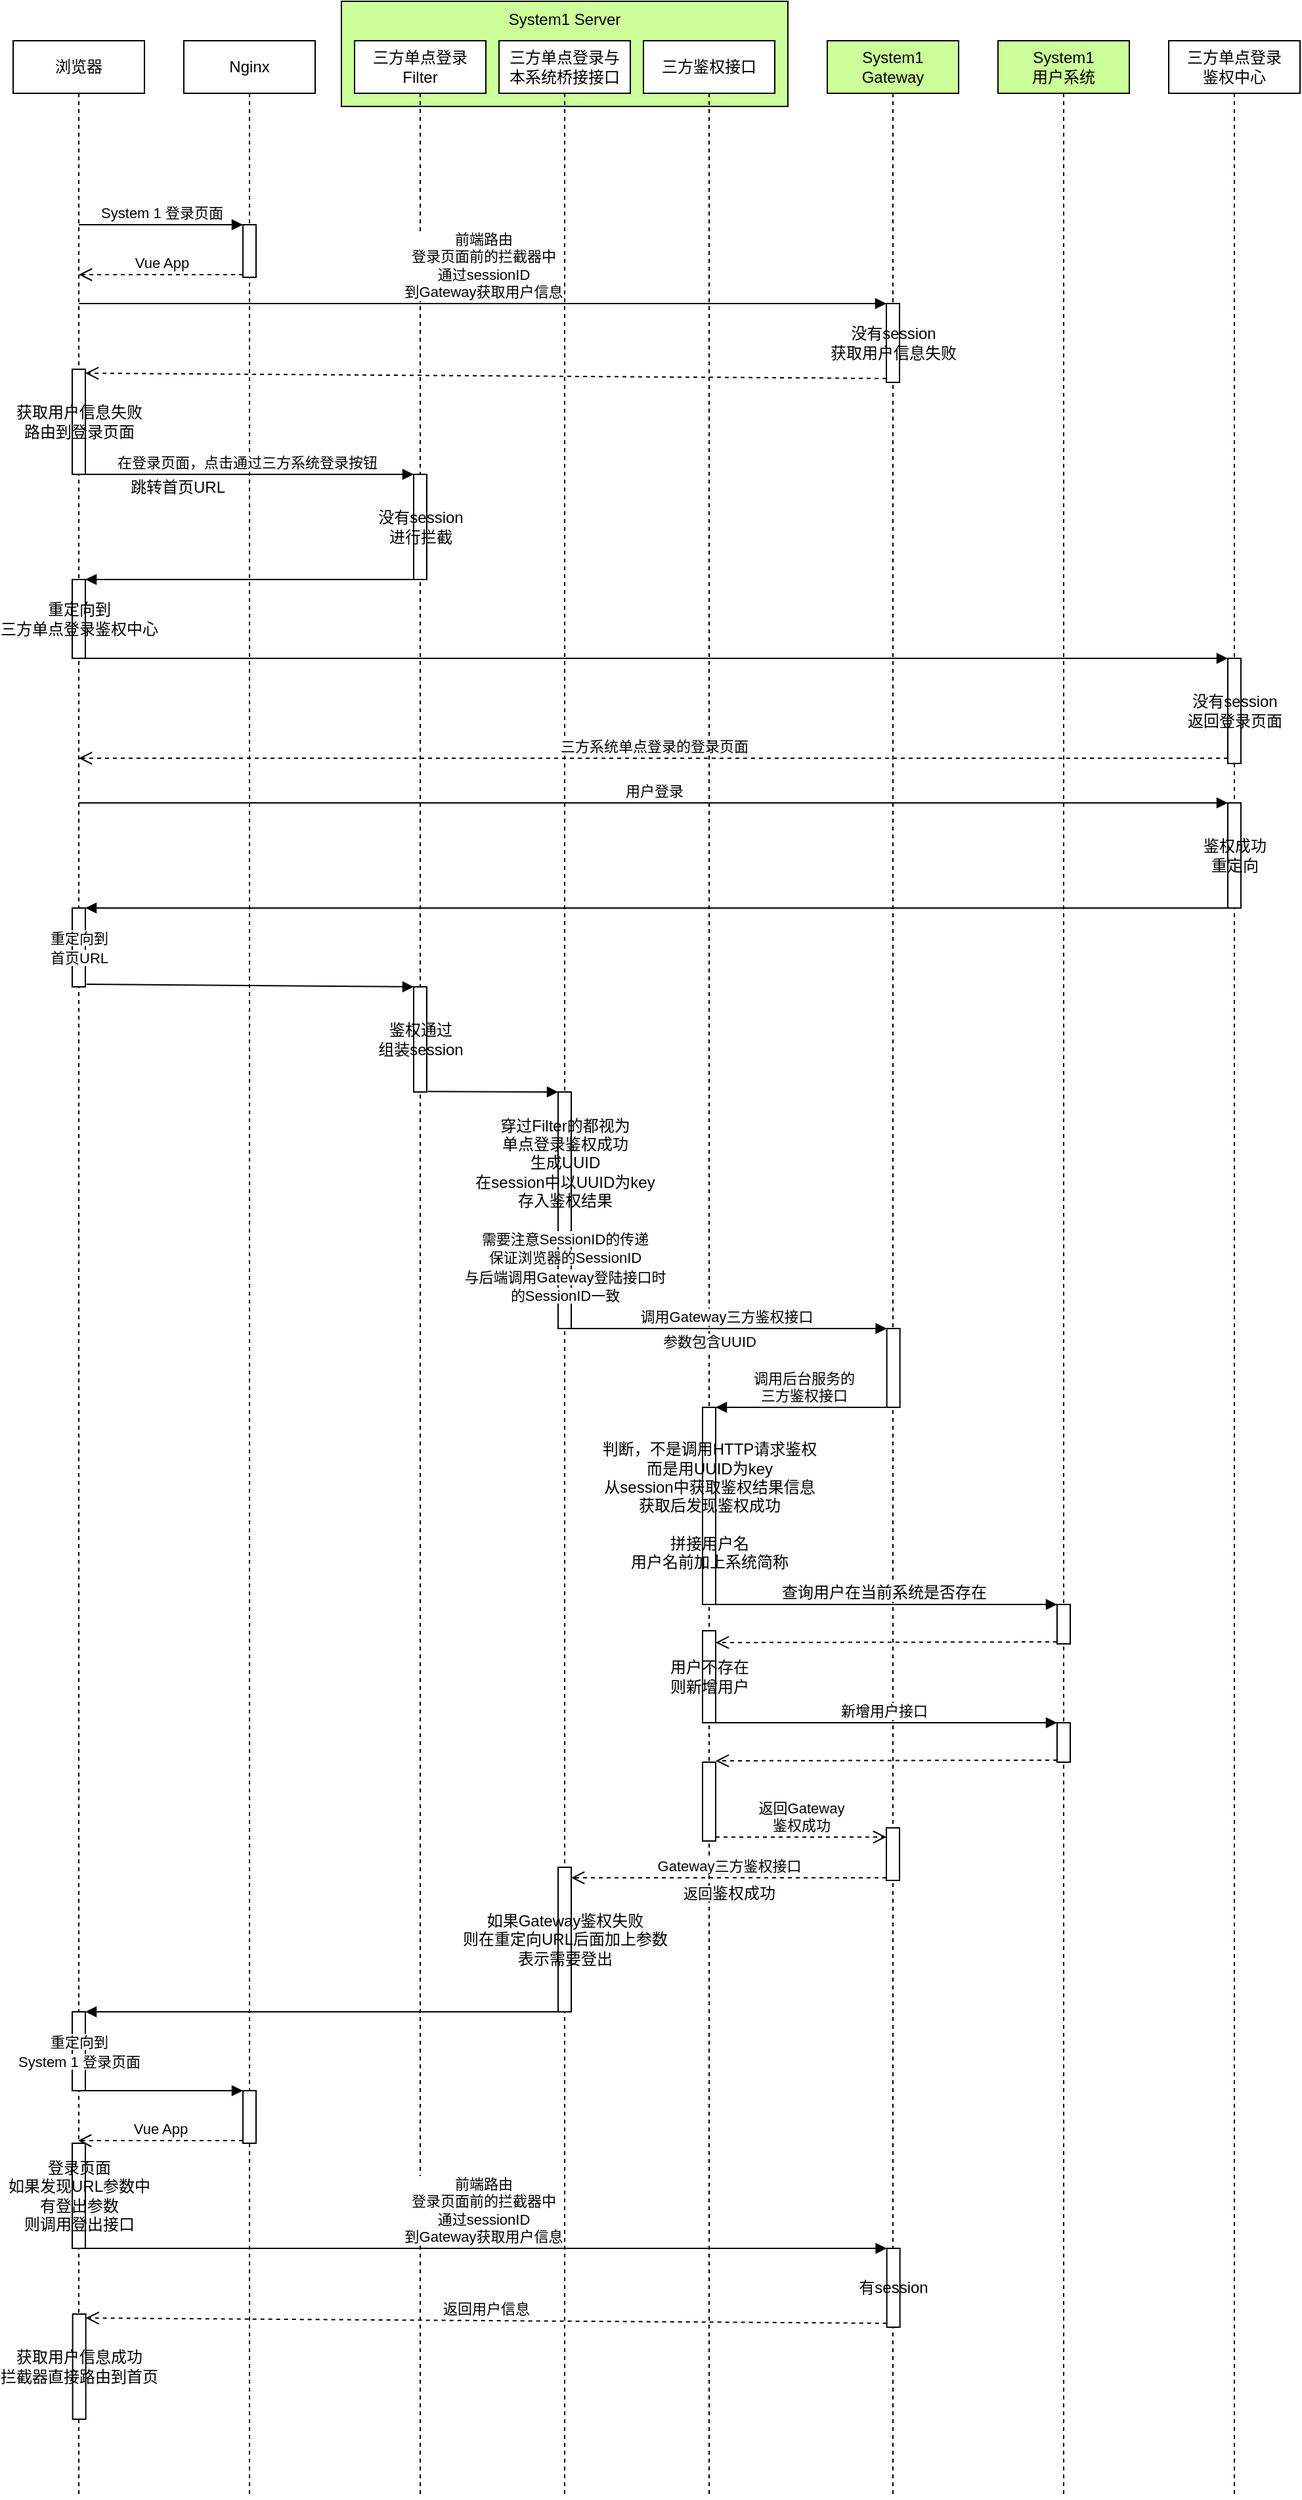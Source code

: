 <mxfile version="14.4.4" type="github">
  <diagram id="dh1iSAnI9LNPIimuFHRk" name="第 1 页">
    <mxGraphModel dx="1102" dy="1723" grid="1" gridSize="10" guides="1" tooltips="1" connect="1" arrows="1" fold="1" page="1" pageScale="1" pageWidth="827" pageHeight="1169" math="0" shadow="0">
      <root>
        <mxCell id="0" />
        <mxCell id="1" parent="0" />
        <mxCell id="u6yMv0zxOhqang4DAun9-123" value="" style="html=1;verticalAlign=bottom;endArrow=open;dashed=1;endSize=8;exitX=0;exitY=0.95;" parent="1" source="u6yMv0zxOhqang4DAun9-121" edge="1">
          <mxGeometry relative="1" as="geometry">
            <mxPoint x="605" y="1279" as="targetPoint" />
          </mxGeometry>
        </mxCell>
        <mxCell id="u6yMv0zxOhqang4DAun9-3" value="System1 Server" style="rounded=0;whiteSpace=wrap;html=1;verticalAlign=top;fillColor=#CCFF99;" parent="1" vertex="1">
          <mxGeometry x="320" y="-60" width="340" height="80" as="geometry" />
        </mxCell>
        <mxCell id="Or9v4SIIAj_S2g1zX2Sr-3" value="浏览器" style="shape=umlLifeline;perimeter=lifelinePerimeter;whiteSpace=wrap;html=1;container=0;collapsible=0;recursiveResize=0;outlineConnect=0;" parent="1" vertex="1">
          <mxGeometry x="70" y="-30" width="100" height="1870" as="geometry" />
        </mxCell>
        <mxCell id="Or9v4SIIAj_S2g1zX2Sr-7" value="Nginx" style="shape=umlLifeline;perimeter=lifelinePerimeter;whiteSpace=wrap;html=1;container=0;collapsible=0;recursiveResize=0;outlineConnect=0;" parent="1" vertex="1">
          <mxGeometry x="200" y="-30" width="100" height="1870" as="geometry" />
        </mxCell>
        <mxCell id="Or9v4SIIAj_S2g1zX2Sr-8" value="三方单点登录&lt;br&gt;Filter" style="shape=umlLifeline;perimeter=lifelinePerimeter;whiteSpace=wrap;html=1;container=0;collapsible=0;recursiveResize=0;outlineConnect=0;" parent="1" vertex="1">
          <mxGeometry x="330" y="-30" width="100" height="1870" as="geometry" />
        </mxCell>
        <mxCell id="Or9v4SIIAj_S2g1zX2Sr-9" value="三方单点登录与&lt;br&gt;本系统桥接接口" style="shape=umlLifeline;perimeter=lifelinePerimeter;whiteSpace=wrap;html=1;container=0;collapsible=0;recursiveResize=0;outlineConnect=0;" parent="1" vertex="1">
          <mxGeometry x="440" y="-30" width="100" height="1870" as="geometry" />
        </mxCell>
        <mxCell id="Or9v4SIIAj_S2g1zX2Sr-10" value="三方单点登录&lt;br&gt;鉴权中心" style="shape=umlLifeline;perimeter=lifelinePerimeter;whiteSpace=wrap;html=1;container=0;collapsible=0;recursiveResize=0;outlineConnect=0;" parent="1" vertex="1">
          <mxGeometry x="950" y="-30" width="100" height="1870" as="geometry" />
        </mxCell>
        <mxCell id="u6yMv0zxOhqang4DAun9-16" value="在登录页面，点击通过三方系统登录按钮" style="html=1;verticalAlign=bottom;endArrow=block;entryX=0;entryY=0;" parent="1" source="Or9v4SIIAj_S2g1zX2Sr-3" target="u6yMv0zxOhqang4DAun9-15" edge="1">
          <mxGeometry relative="1" as="geometry">
            <mxPoint x="305" y="300" as="sourcePoint" />
          </mxGeometry>
        </mxCell>
        <mxCell id="u6yMv0zxOhqang4DAun9-19" value="跳转首页URL" style="text;html=1;align=center;verticalAlign=middle;resizable=0;points=[];autosize=1;" parent="1" vertex="1">
          <mxGeometry x="150" y="300" width="90" height="20" as="geometry" />
        </mxCell>
        <mxCell id="u6yMv0zxOhqang4DAun9-21" value="" style="html=1;verticalAlign=bottom;endArrow=block;entryX=1;entryY=0;" parent="1" source="Or9v4SIIAj_S2g1zX2Sr-8" target="u6yMv0zxOhqang4DAun9-20" edge="1">
          <mxGeometry relative="1" as="geometry">
            <mxPoint x="185" y="380" as="sourcePoint" />
          </mxGeometry>
        </mxCell>
        <mxCell id="u6yMv0zxOhqang4DAun9-24" value="" style="html=1;verticalAlign=bottom;endArrow=block;entryX=0;entryY=0;" parent="1" source="Or9v4SIIAj_S2g1zX2Sr-3" target="u6yMv0zxOhqang4DAun9-23" edge="1">
          <mxGeometry relative="1" as="geometry">
            <mxPoint x="565" y="440" as="sourcePoint" />
          </mxGeometry>
        </mxCell>
        <mxCell id="u6yMv0zxOhqang4DAun9-25" value="三方系统单点登录的登录页面" style="html=1;verticalAlign=bottom;endArrow=open;dashed=1;endSize=8;exitX=0;exitY=0.95;" parent="1" source="u6yMv0zxOhqang4DAun9-23" target="Or9v4SIIAj_S2g1zX2Sr-3" edge="1">
          <mxGeometry relative="1" as="geometry">
            <mxPoint x="565" y="516" as="targetPoint" />
          </mxGeometry>
        </mxCell>
        <mxCell id="u6yMv0zxOhqang4DAun9-28" value="用户登录" style="html=1;verticalAlign=bottom;endArrow=block;entryX=0;entryY=0;" parent="1" source="Or9v4SIIAj_S2g1zX2Sr-3" target="u6yMv0zxOhqang4DAun9-27" edge="1">
          <mxGeometry relative="1" as="geometry">
            <mxPoint x="565" y="550" as="sourcePoint" />
          </mxGeometry>
        </mxCell>
        <mxCell id="u6yMv0zxOhqang4DAun9-49" value="" style="html=1;verticalAlign=bottom;endArrow=block;entryX=1;entryY=0;" parent="1" source="Or9v4SIIAj_S2g1zX2Sr-10" target="u6yMv0zxOhqang4DAun9-48" edge="1">
          <mxGeometry relative="1" as="geometry">
            <mxPoint x="185" y="630" as="sourcePoint" />
          </mxGeometry>
        </mxCell>
        <mxCell id="u6yMv0zxOhqang4DAun9-53" value="System1&lt;br&gt;Gateway" style="shape=umlLifeline;perimeter=lifelinePerimeter;whiteSpace=wrap;html=1;container=0;collapsible=0;recursiveResize=0;outlineConnect=0;fillColor=#CCFF99;" parent="1" vertex="1">
          <mxGeometry x="690" y="-30" width="100" height="1870" as="geometry" />
        </mxCell>
        <mxCell id="u6yMv0zxOhqang4DAun9-59" value="三方鉴权接口" style="shape=umlLifeline;perimeter=lifelinePerimeter;whiteSpace=wrap;html=1;container=0;collapsible=0;recursiveResize=0;outlineConnect=0;" parent="1" vertex="1">
          <mxGeometry x="550" y="-30" width="100" height="1870" as="geometry" />
        </mxCell>
        <mxCell id="u6yMv0zxOhqang4DAun9-81" value="" style="html=1;verticalAlign=bottom;endArrow=block;entryX=0;entryY=0;exitX=1.083;exitY=0.967;exitDx=0;exitDy=0;exitPerimeter=0;" parent="1" source="u6yMv0zxOhqang4DAun9-48" target="u6yMv0zxOhqang4DAun9-80" edge="1">
          <mxGeometry relative="1" as="geometry">
            <mxPoint x="305" y="690" as="sourcePoint" />
          </mxGeometry>
        </mxCell>
        <mxCell id="u6yMv0zxOhqang4DAun9-84" value="" style="html=1;verticalAlign=bottom;endArrow=block;entryX=0;entryY=0;exitX=1.083;exitY=0.996;exitDx=0;exitDy=0;exitPerimeter=0;" parent="1" source="u6yMv0zxOhqang4DAun9-80" target="u6yMv0zxOhqang4DAun9-83" edge="1">
          <mxGeometry relative="1" as="geometry">
            <mxPoint x="415" y="770" as="sourcePoint" />
          </mxGeometry>
        </mxCell>
        <mxCell id="u6yMv0zxOhqang4DAun9-87" value="调用Gateway三方鉴权接口" style="html=1;verticalAlign=bottom;endArrow=block;entryX=0;entryY=0;" parent="1" target="u6yMv0zxOhqang4DAun9-86" edge="1">
          <mxGeometry relative="1" as="geometry">
            <mxPoint x="489.5" y="950" as="sourcePoint" />
          </mxGeometry>
        </mxCell>
        <mxCell id="u6yMv0zxOhqang4DAun9-92" value="参数包含UUID" style="edgeLabel;html=1;align=center;verticalAlign=middle;resizable=0;points=[];" parent="u6yMv0zxOhqang4DAun9-87" vertex="1" connectable="0">
          <mxGeometry x="0.156" y="-2" relative="1" as="geometry">
            <mxPoint x="-31.33" y="8" as="offset" />
          </mxGeometry>
        </mxCell>
        <mxCell id="u6yMv0zxOhqang4DAun9-90" value="调用后台服务的&lt;br&gt;三方鉴权接口" style="html=1;verticalAlign=bottom;endArrow=block;entryX=1;entryY=0;" parent="1" target="u6yMv0zxOhqang4DAun9-89" edge="1">
          <mxGeometry relative="1" as="geometry">
            <mxPoint x="739.5" y="1010" as="sourcePoint" />
          </mxGeometry>
        </mxCell>
        <mxCell id="u6yMv0zxOhqang4DAun9-105" value="System1&lt;br&gt;用户系统" style="shape=umlLifeline;perimeter=lifelinePerimeter;whiteSpace=wrap;html=1;container=0;collapsible=0;recursiveResize=0;outlineConnect=0;fillColor=#CCFF99;" parent="1" vertex="1">
          <mxGeometry x="820" y="-30" width="100" height="1870" as="geometry" />
        </mxCell>
        <mxCell id="u6yMv0zxOhqang4DAun9-114" value="&lt;span style=&quot;font-size: 12px ; background-color: rgb(248 , 249 , 250)&quot;&gt;查询用户在当前系统是否存在&lt;/span&gt;" style="html=1;verticalAlign=bottom;endArrow=block;entryX=0;entryY=0;" parent="1" target="u6yMv0zxOhqang4DAun9-113" edge="1">
          <mxGeometry relative="1" as="geometry">
            <mxPoint x="599.5" y="1160" as="sourcePoint" />
          </mxGeometry>
        </mxCell>
        <mxCell id="u6yMv0zxOhqang4DAun9-122" value="新增用户接口" style="html=1;verticalAlign=bottom;endArrow=block;entryX=0;entryY=0;" parent="1" target="u6yMv0zxOhqang4DAun9-121" edge="1">
          <mxGeometry relative="1" as="geometry">
            <mxPoint x="599.5" y="1250" as="sourcePoint" />
          </mxGeometry>
        </mxCell>
        <mxCell id="u6yMv0zxOhqang4DAun9-115" value="" style="html=1;verticalAlign=bottom;endArrow=open;dashed=1;endSize=8;exitX=0;exitY=0.95;" parent="1" source="u6yMv0zxOhqang4DAun9-113" edge="1">
          <mxGeometry relative="1" as="geometry">
            <mxPoint x="605" y="1189" as="targetPoint" />
          </mxGeometry>
        </mxCell>
        <mxCell id="u6yMv0zxOhqang4DAun9-139" value="Gateway三方鉴权接口" style="html=1;verticalAlign=bottom;endArrow=open;dashed=1;endSize=8;exitX=0;exitY=0.95;" parent="1" source="u6yMv0zxOhqang4DAun9-137" edge="1">
          <mxGeometry relative="1" as="geometry">
            <mxPoint x="495" y="1368" as="targetPoint" />
          </mxGeometry>
        </mxCell>
        <mxCell id="u6yMv0zxOhqang4DAun9-143" value="&lt;span style=&quot;font-size: 11px ; background-color: rgb(255 , 255 , 255)&quot;&gt;返回&lt;/span&gt;鉴权成功" style="text;html=1;align=center;verticalAlign=middle;resizable=0;points=[];autosize=1;" parent="1" vertex="1">
          <mxGeometry x="570" y="1370" width="90" height="20" as="geometry" />
        </mxCell>
        <mxCell id="u6yMv0zxOhqang4DAun9-145" value="" style="html=1;verticalAlign=bottom;endArrow=block;entryX=1;entryY=0;" parent="1" target="u6yMv0zxOhqang4DAun9-144" edge="1">
          <mxGeometry relative="1" as="geometry">
            <mxPoint x="489.5" y="1470" as="sourcePoint" />
          </mxGeometry>
        </mxCell>
        <mxCell id="u6yMv0zxOhqang4DAun9-20" value="重定向到&lt;br&gt;三方单点登录鉴权中心" style="html=1;points=[];perimeter=orthogonalPerimeter;" parent="1" vertex="1">
          <mxGeometry x="115" y="380" width="10" height="60" as="geometry" />
        </mxCell>
        <mxCell id="u6yMv0zxOhqang4DAun9-48" value="&lt;span style=&quot;font-size: 11px ; background-color: rgb(255 , 255 , 255)&quot;&gt;重定向到&lt;br&gt;首页URL&lt;/span&gt;" style="html=1;points=[];perimeter=orthogonalPerimeter;" parent="1" vertex="1">
          <mxGeometry x="115" y="630" width="10" height="60" as="geometry" />
        </mxCell>
        <mxCell id="u6yMv0zxOhqang4DAun9-144" value="&lt;span style=&quot;font-size: 11px ; background-color: rgb(255 , 255 , 255)&quot;&gt;重定向到&lt;br&gt;System 1 登录页面&lt;/span&gt;" style="html=1;points=[];perimeter=orthogonalPerimeter;fillColor=#FFFFFF;" parent="1" vertex="1">
          <mxGeometry x="115" y="1470" width="10" height="60" as="geometry" />
        </mxCell>
        <mxCell id="u6yMv0zxOhqang4DAun9-15" value="没有session&lt;br&gt;进行拦截" style="html=1;points=[];perimeter=orthogonalPerimeter;" parent="1" vertex="1">
          <mxGeometry x="375" y="300" width="10" height="80" as="geometry" />
        </mxCell>
        <mxCell id="u6yMv0zxOhqang4DAun9-80" value="鉴权通过&lt;br&gt;组装session" style="html=1;points=[];perimeter=orthogonalPerimeter;fillColor=#FFFFFF;" parent="1" vertex="1">
          <mxGeometry x="375" y="690" width="10" height="80" as="geometry" />
        </mxCell>
        <mxCell id="u6yMv0zxOhqang4DAun9-83" value="穿过Filter的都视为&lt;br&gt;单点登录鉴权成功&lt;br&gt;生成UUID&lt;br&gt;在session中以UUID为key&lt;br&gt;存入鉴权结果&lt;br&gt;&lt;br&gt;&lt;span style=&quot;font-size: 11px ; background-color: rgb(255 , 255 , 255)&quot;&gt;需要注意SessionID的传递&lt;/span&gt;&lt;br style=&quot;font-size: 11px&quot;&gt;&lt;span style=&quot;font-size: 11px ; background-color: rgb(255 , 255 , 255)&quot;&gt;保证浏览器的SessionID&lt;/span&gt;&lt;br style=&quot;font-size: 11px&quot;&gt;&lt;span style=&quot;font-size: 11px ; background-color: rgb(255 , 255 , 255)&quot;&gt;与后端调用Gateway登陆接口时&lt;/span&gt;&lt;br style=&quot;font-size: 11px&quot;&gt;&lt;span style=&quot;font-size: 11px ; background-color: rgb(255 , 255 , 255)&quot;&gt;的SessionID一致&lt;/span&gt;" style="html=1;points=[];perimeter=orthogonalPerimeter;fillColor=#FFFFFF;" parent="1" vertex="1">
          <mxGeometry x="485" y="770" width="10" height="180" as="geometry" />
        </mxCell>
        <mxCell id="u6yMv0zxOhqang4DAun9-140" value="如果Gateway鉴权失败&lt;br&gt;则在重定向URL后面加上参数&lt;br&gt;表示需要登出" style="html=1;points=[];perimeter=orthogonalPerimeter;fillColor=#FFFFFF;" parent="1" vertex="1">
          <mxGeometry x="485" y="1360" width="10" height="110" as="geometry" />
        </mxCell>
        <mxCell id="u6yMv0zxOhqang4DAun9-89" value="判断，不是调用HTTP请求鉴权&lt;br&gt;而是用UUID为key&lt;br&gt;从session中获取鉴权结果信息&lt;br&gt;获取后发现鉴权成功&lt;br&gt;&lt;br&gt;拼接用户名&lt;br&gt;用户名前加上系统简称" style="html=1;points=[];perimeter=orthogonalPerimeter;fillColor=#FFFFFF;" parent="1" vertex="1">
          <mxGeometry x="595" y="1010" width="10" height="150" as="geometry" />
        </mxCell>
        <mxCell id="u6yMv0zxOhqang4DAun9-116" value="用户不存在&lt;br&gt;则新增用户" style="html=1;points=[];perimeter=orthogonalPerimeter;fillColor=#FFFFFF;" parent="1" vertex="1">
          <mxGeometry x="595" y="1180" width="10" height="70" as="geometry" />
        </mxCell>
        <mxCell id="u6yMv0zxOhqang4DAun9-134" value="" style="html=1;points=[];perimeter=orthogonalPerimeter;fillColor=#FFFFFF;" parent="1" vertex="1">
          <mxGeometry x="595" y="1280" width="10" height="60" as="geometry" />
        </mxCell>
        <mxCell id="u6yMv0zxOhqang4DAun9-136" value="返回Gateway&lt;br&gt;鉴权成功" style="html=1;verticalAlign=bottom;endArrow=open;dashed=1;endSize=8;exitX=1;exitY=0.95;" parent="1" source="u6yMv0zxOhqang4DAun9-134" edge="1">
          <mxGeometry x="550" y="170" as="geometry">
            <mxPoint x="735" y="1337" as="targetPoint" />
          </mxGeometry>
        </mxCell>
        <mxCell id="u6yMv0zxOhqang4DAun9-86" value="" style="html=1;points=[];perimeter=orthogonalPerimeter;fillColor=#FFFFFF;" parent="1" vertex="1">
          <mxGeometry x="735.33" y="950" width="10" height="60" as="geometry" />
        </mxCell>
        <mxCell id="u6yMv0zxOhqang4DAun9-137" value="" style="html=1;points=[];perimeter=orthogonalPerimeter;fillColor=#FFFFFF;" parent="1" vertex="1">
          <mxGeometry x="735" y="1330" width="10" height="40" as="geometry" />
        </mxCell>
        <mxCell id="u6yMv0zxOhqang4DAun9-113" value="" style="html=1;points=[];perimeter=orthogonalPerimeter;fillColor=#FFFFFF;" parent="1" vertex="1">
          <mxGeometry x="865" y="1160" width="10" height="30" as="geometry" />
        </mxCell>
        <mxCell id="u6yMv0zxOhqang4DAun9-121" value="" style="html=1;points=[];perimeter=orthogonalPerimeter;fillColor=#FFFFFF;" parent="1" vertex="1">
          <mxGeometry x="865" y="1250" width="10" height="30" as="geometry" />
        </mxCell>
        <mxCell id="u6yMv0zxOhqang4DAun9-23" value="没有session&lt;br&gt;返回登录页面" style="html=1;points=[];perimeter=orthogonalPerimeter;" parent="1" vertex="1">
          <mxGeometry x="995" y="440" width="10" height="80" as="geometry" />
        </mxCell>
        <mxCell id="u6yMv0zxOhqang4DAun9-27" value="鉴权成功&lt;br&gt;重定向" style="html=1;points=[];perimeter=orthogonalPerimeter;" parent="1" vertex="1">
          <mxGeometry x="995" y="550" width="10" height="80" as="geometry" />
        </mxCell>
        <mxCell id="8rMJmTV3KKsouPYQTct0-5" value="" style="html=1;points=[];perimeter=orthogonalPerimeter;" parent="1" vertex="1">
          <mxGeometry x="245" y="110" width="10" height="40" as="geometry" />
        </mxCell>
        <mxCell id="8rMJmTV3KKsouPYQTct0-6" value="System 1 登录页面" style="html=1;verticalAlign=bottom;endArrow=block;entryX=0;entryY=0;" parent="1" source="Or9v4SIIAj_S2g1zX2Sr-3" target="8rMJmTV3KKsouPYQTct0-5" edge="1">
          <mxGeometry relative="1" as="geometry">
            <mxPoint x="175" y="50" as="sourcePoint" />
          </mxGeometry>
        </mxCell>
        <mxCell id="8rMJmTV3KKsouPYQTct0-7" value="Vue App" style="html=1;verticalAlign=bottom;endArrow=open;dashed=1;endSize=8;exitX=0;exitY=0.95;" parent="1" source="8rMJmTV3KKsouPYQTct0-5" target="Or9v4SIIAj_S2g1zX2Sr-3" edge="1">
          <mxGeometry relative="1" as="geometry">
            <mxPoint x="175" y="126" as="targetPoint" />
          </mxGeometry>
        </mxCell>
        <mxCell id="8rMJmTV3KKsouPYQTct0-8" value="没有session&lt;br&gt;获取用户信息失败" style="html=1;points=[];perimeter=orthogonalPerimeter;" parent="1" vertex="1">
          <mxGeometry x="735" y="170" width="10" height="60" as="geometry" />
        </mxCell>
        <mxCell id="8rMJmTV3KKsouPYQTct0-9" value="前端路由&lt;br&gt;登录页面前的拦截器中&lt;br&gt;通过sessionID&lt;br&gt;到Gateway获取用户信息" style="html=1;verticalAlign=bottom;endArrow=block;entryX=0;entryY=0;" parent="1" source="Or9v4SIIAj_S2g1zX2Sr-3" target="8rMJmTV3KKsouPYQTct0-8" edge="1">
          <mxGeometry relative="1" as="geometry">
            <mxPoint x="665" y="90" as="sourcePoint" />
          </mxGeometry>
        </mxCell>
        <mxCell id="8rMJmTV3KKsouPYQTct0-10" value="" style="html=1;verticalAlign=bottom;endArrow=open;dashed=1;endSize=8;exitX=0;exitY=0.95;" parent="1" source="8rMJmTV3KKsouPYQTct0-8" edge="1">
          <mxGeometry relative="1" as="geometry">
            <mxPoint x="125" y="223" as="targetPoint" />
          </mxGeometry>
        </mxCell>
        <mxCell id="8rMJmTV3KKsouPYQTct0-11" value="获取用户信息失败&lt;br&gt;路由到登录页面" style="html=1;points=[];perimeter=orthogonalPerimeter;" parent="1" vertex="1">
          <mxGeometry x="115" y="220" width="10" height="80" as="geometry" />
        </mxCell>
        <mxCell id="8rMJmTV3KKsouPYQTct0-22" value="" style="html=1;points=[];perimeter=orthogonalPerimeter;" parent="1" vertex="1">
          <mxGeometry x="245" y="1530" width="10" height="40" as="geometry" />
        </mxCell>
        <mxCell id="8rMJmTV3KKsouPYQTct0-23" value="" style="html=1;verticalAlign=bottom;endArrow=block;entryX=0;entryY=0;" parent="1" target="8rMJmTV3KKsouPYQTct0-22" edge="1">
          <mxGeometry relative="1" as="geometry">
            <mxPoint x="119.5" y="1530" as="sourcePoint" />
          </mxGeometry>
        </mxCell>
        <mxCell id="8rMJmTV3KKsouPYQTct0-24" value="Vue App" style="html=1;verticalAlign=bottom;endArrow=open;dashed=1;endSize=8;exitX=0;exitY=0.95;" parent="1" source="8rMJmTV3KKsouPYQTct0-22" edge="1">
          <mxGeometry relative="1" as="geometry">
            <mxPoint x="119.5" y="1568" as="targetPoint" />
          </mxGeometry>
        </mxCell>
        <mxCell id="8rMJmTV3KKsouPYQTct0-25" value="有session" style="html=1;points=[];perimeter=orthogonalPerimeter;" parent="1" vertex="1">
          <mxGeometry x="735.33" y="1650" width="10" height="60" as="geometry" />
        </mxCell>
        <mxCell id="8rMJmTV3KKsouPYQTct0-26" value="前端路由&lt;br&gt;登录页面前的拦截器中&lt;br&gt;通过sessionID&lt;br&gt;到Gateway获取用户信息" style="html=1;verticalAlign=bottom;endArrow=block;entryX=0;entryY=0;" parent="1" target="8rMJmTV3KKsouPYQTct0-25" edge="1">
          <mxGeometry relative="1" as="geometry">
            <mxPoint x="119.83" y="1650" as="sourcePoint" />
          </mxGeometry>
        </mxCell>
        <mxCell id="8rMJmTV3KKsouPYQTct0-27" value="返回用户信息" style="html=1;verticalAlign=bottom;endArrow=open;dashed=1;endSize=8;exitX=0;exitY=0.95;" parent="1" source="8rMJmTV3KKsouPYQTct0-25" edge="1">
          <mxGeometry relative="1" as="geometry">
            <mxPoint x="125.33" y="1703" as="targetPoint" />
          </mxGeometry>
        </mxCell>
        <mxCell id="8rMJmTV3KKsouPYQTct0-28" value="获取用户信息成功&lt;br&gt;拦截器直接路由到首页" style="html=1;points=[];perimeter=orthogonalPerimeter;" parent="1" vertex="1">
          <mxGeometry x="115.33" y="1700" width="10" height="80" as="geometry" />
        </mxCell>
        <mxCell id="tfi55ZKblpoJ1w2pQm7T-1" value="登录页面&lt;br&gt;如果发现URL参数中&lt;br&gt;有登出参数&lt;br&gt;则调用登出接口" style="html=1;points=[];perimeter=orthogonalPerimeter;" vertex="1" parent="1">
          <mxGeometry x="115" y="1570" width="10" height="80" as="geometry" />
        </mxCell>
      </root>
    </mxGraphModel>
  </diagram>
</mxfile>
